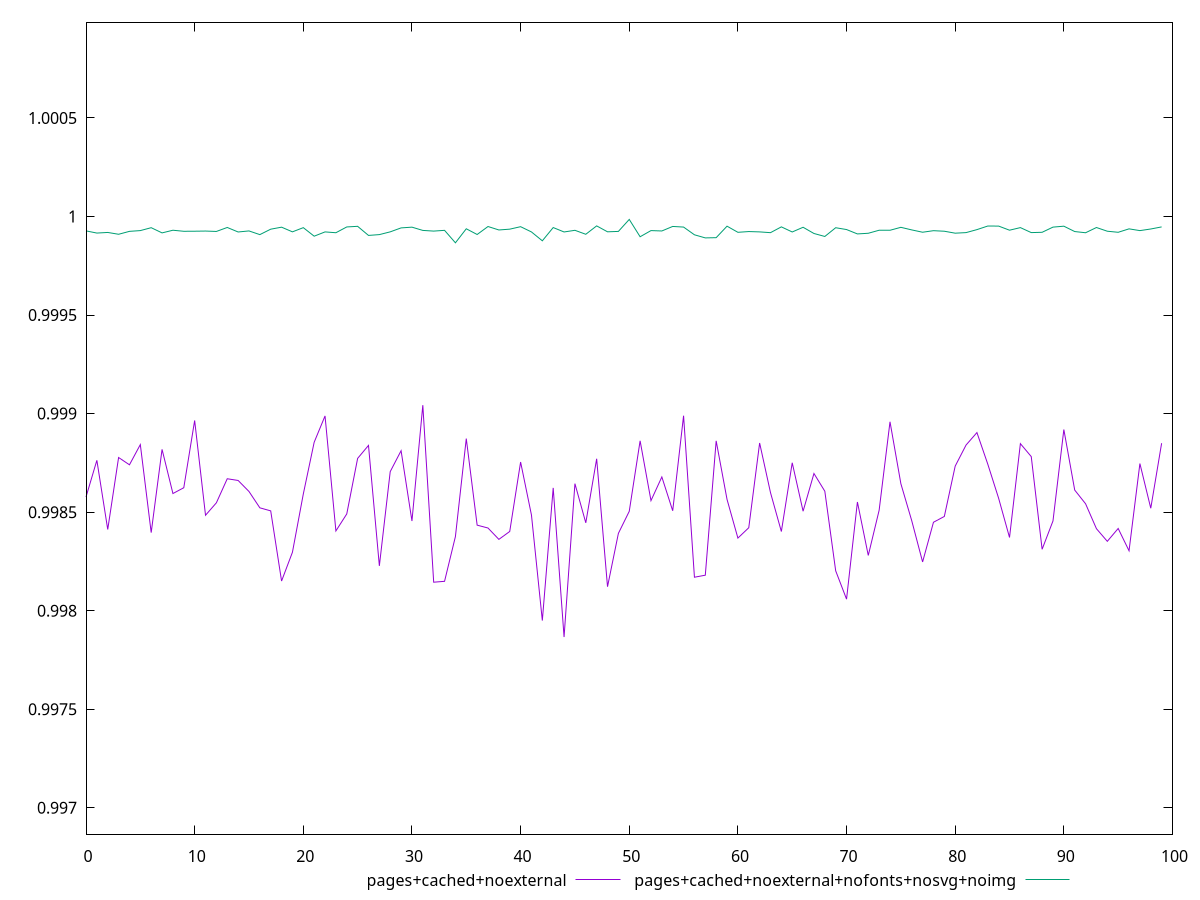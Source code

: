 $_pagesCachedNoexternal <<EOF
0.9985770031535031
0.9987631472191403
0.9984122784436921
0.998777320266471
0.9987403462973732
0.9988429495545448
0.9983962613583439
0.9988185838398493
0.9985945381021717
0.998624154700753
0.9989651454761084
0.9984843877230433
0.998547588609306
0.9986695941361373
0.9986608926677054
0.9986050401118411
0.9985220913028061
0.9985065974277756
0.9981507192640874
0.9982967322309337
0.9985921159770663
0.9988546433328331
0.998988275634463
0.9984048685307121
0.9984911614876777
0.9987728013485069
0.9988387251543851
0.9982276199322336
0.9987057329613022
0.9988118617333208
0.9984552882902911
0.9990427653865365
0.9981447713298366
0.9981492596803707
0.9983762482468642
0.9988732392778898
0.9984342159437959
0.9984196626339741
0.9983620572423351
0.9984021591299744
0.9987543282334074
0.9984853311285
0.9979501618043835
0.9986233186529334
0.9978667139511739
0.9986447257095986
0.9984458779111778
0.9987709595474197
0.9981219448237042
0.9983924613665667
0.9985043296447575
0.9988620513661473
0.9985586124224697
0.9986787396088742
0.998507130649694
0.9989893025493146
0.9981700299405648
0.998180298462847
0.9988618340010238
0.9985647048172377
0.9983686183782796
0.9984210529973376
0.9988509621725403
0.9985993729760105
0.9984018786512666
0.9987507174475088
0.9985049079515933
0.9986962064937371
0.9986063065135562
0.9982025446989222
0.9980588142362545
0.9985516321893725
0.9982804973300408
0.9985099720944972
0.9989586235044932
0.9986443950963391
0.9984567462672991
0.9982474821860117
0.9984488518174471
0.9984783124785861
0.9987337627788297
0.9988406367580546
0.9989038415431923
0.9987435112689367
0.9985700467033181
0.9983717019705458
0.9988476744060844
0.9987819410350325
0.9983117329082503
0.9984555161670148
0.9989191834771101
0.9986121208561531
0.9985426204350432
0.9984162291632885
0.9983521308504634
0.9984173433308772
0.9983041227593636
0.9987466312851482
0.9985199294355769
0.998849940072261
EOF
$_pagesCachedNoexternalNofontsNosvgNoimg <<EOF
0.9999270860852898
0.9999159680074756
0.999919058291139
0.9999098650869211
0.999924654488596
0.999928473898024
0.9999432094998018
0.9999168285678033
0.9999303138539388
0.9999249764395736
0.9999253314340585
0.9999261812634641
0.9999241543380382
0.9999443355312445
0.9999214665254141
0.9999267924829881
0.9999080919353286
0.9999356315138276
0.9999458393199574
0.9999221444804742
0.9999434245852934
0.9999001237181404
0.9999218393240905
0.9999176773804621
0.9999470035468438
0.9999501597923558
0.9999040386775755
0.9999081424071679
0.9999221179834242
0.9999421830861208
0.999945934662384
0.9999293926091133
0.9999259695434088
0.9999297752824969
0.9998665433674248
0.9999376863028586
0.9999086961247339
0.9999491429165139
0.9999316834072978
0.999935756330455
0.9999483185768647
0.9999216264718281
0.9998766948383488
0.9999439272618937
0.9999215198701681
0.9999299295027797
0.9999098153793149
0.9999523813813106
0.9999223077179898
0.9999243486796989
0.9999851978740362
0.9998972683693785
0.9999284945100111
0.999926586392778
0.9999495634735684
0.9999463538546498
0.9999071897910553
0.9998914242643999
0.999892619663761
0.9999508750761296
0.9999198118142258
0.9999236210768956
0.9999218968911032
0.999917967970829
0.9999473902793967
0.9999214754182406
0.9999453837460106
0.9999138043071445
0.9998986959465888
0.9999430520339001
0.9999338130171282
0.9999116154506004
0.9999149344011649
0.999930321927153
0.9999301481860394
0.9999450916114847
0.999931953099291
0.9999202044636427
0.9999280275038769
0.9999252716509213
0.9999153792989375
0.9999182852855149
0.9999334365906528
0.9999516959845784
0.9999512990100685
0.9999305074021307
0.9999436186155399
0.9999183403693557
0.9999198660653696
0.9999461249377295
0.9999508598802181
0.9999236558524562
0.9999175387122693
0.9999441401345155
0.9999253100873806
0.9999198705849595
0.9999373018982409
0.9999283748935275
0.999936613347484
0.9999471939783495
EOF
set key outside below
set terminal pngcairo
set output "report_00005_2020-11-02T22-26-11.212Z/mainthread-work-breakdown/mainthread-work-breakdown_pages+cached+noexternal_pages+cached+noexternal+nofonts+nosvg+noimg.png"
set yrange [0.9968667139511739:1.000985197874036]
plot $_pagesCachedNoexternal title "pages+cached+noexternal" with line ,$_pagesCachedNoexternalNofontsNosvgNoimg title "pages+cached+noexternal+nofonts+nosvg+noimg" with line ,